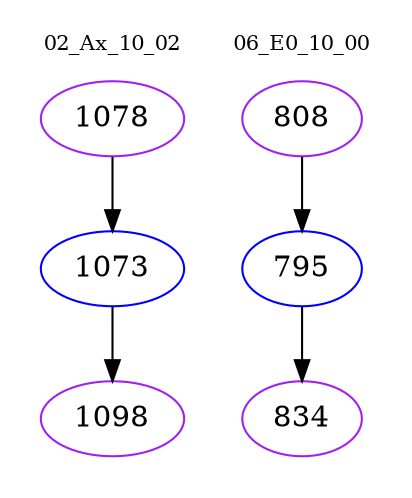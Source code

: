 digraph{
subgraph cluster_0 {
color = white
label = "02_Ax_10_02";
fontsize=10;
T0_1078 [label="1078", color="purple"]
T0_1078 -> T0_1073 [color="black"]
T0_1073 [label="1073", color="blue"]
T0_1073 -> T0_1098 [color="black"]
T0_1098 [label="1098", color="purple"]
}
subgraph cluster_1 {
color = white
label = "06_E0_10_00";
fontsize=10;
T1_808 [label="808", color="purple"]
T1_808 -> T1_795 [color="black"]
T1_795 [label="795", color="blue"]
T1_795 -> T1_834 [color="black"]
T1_834 [label="834", color="purple"]
}
}
